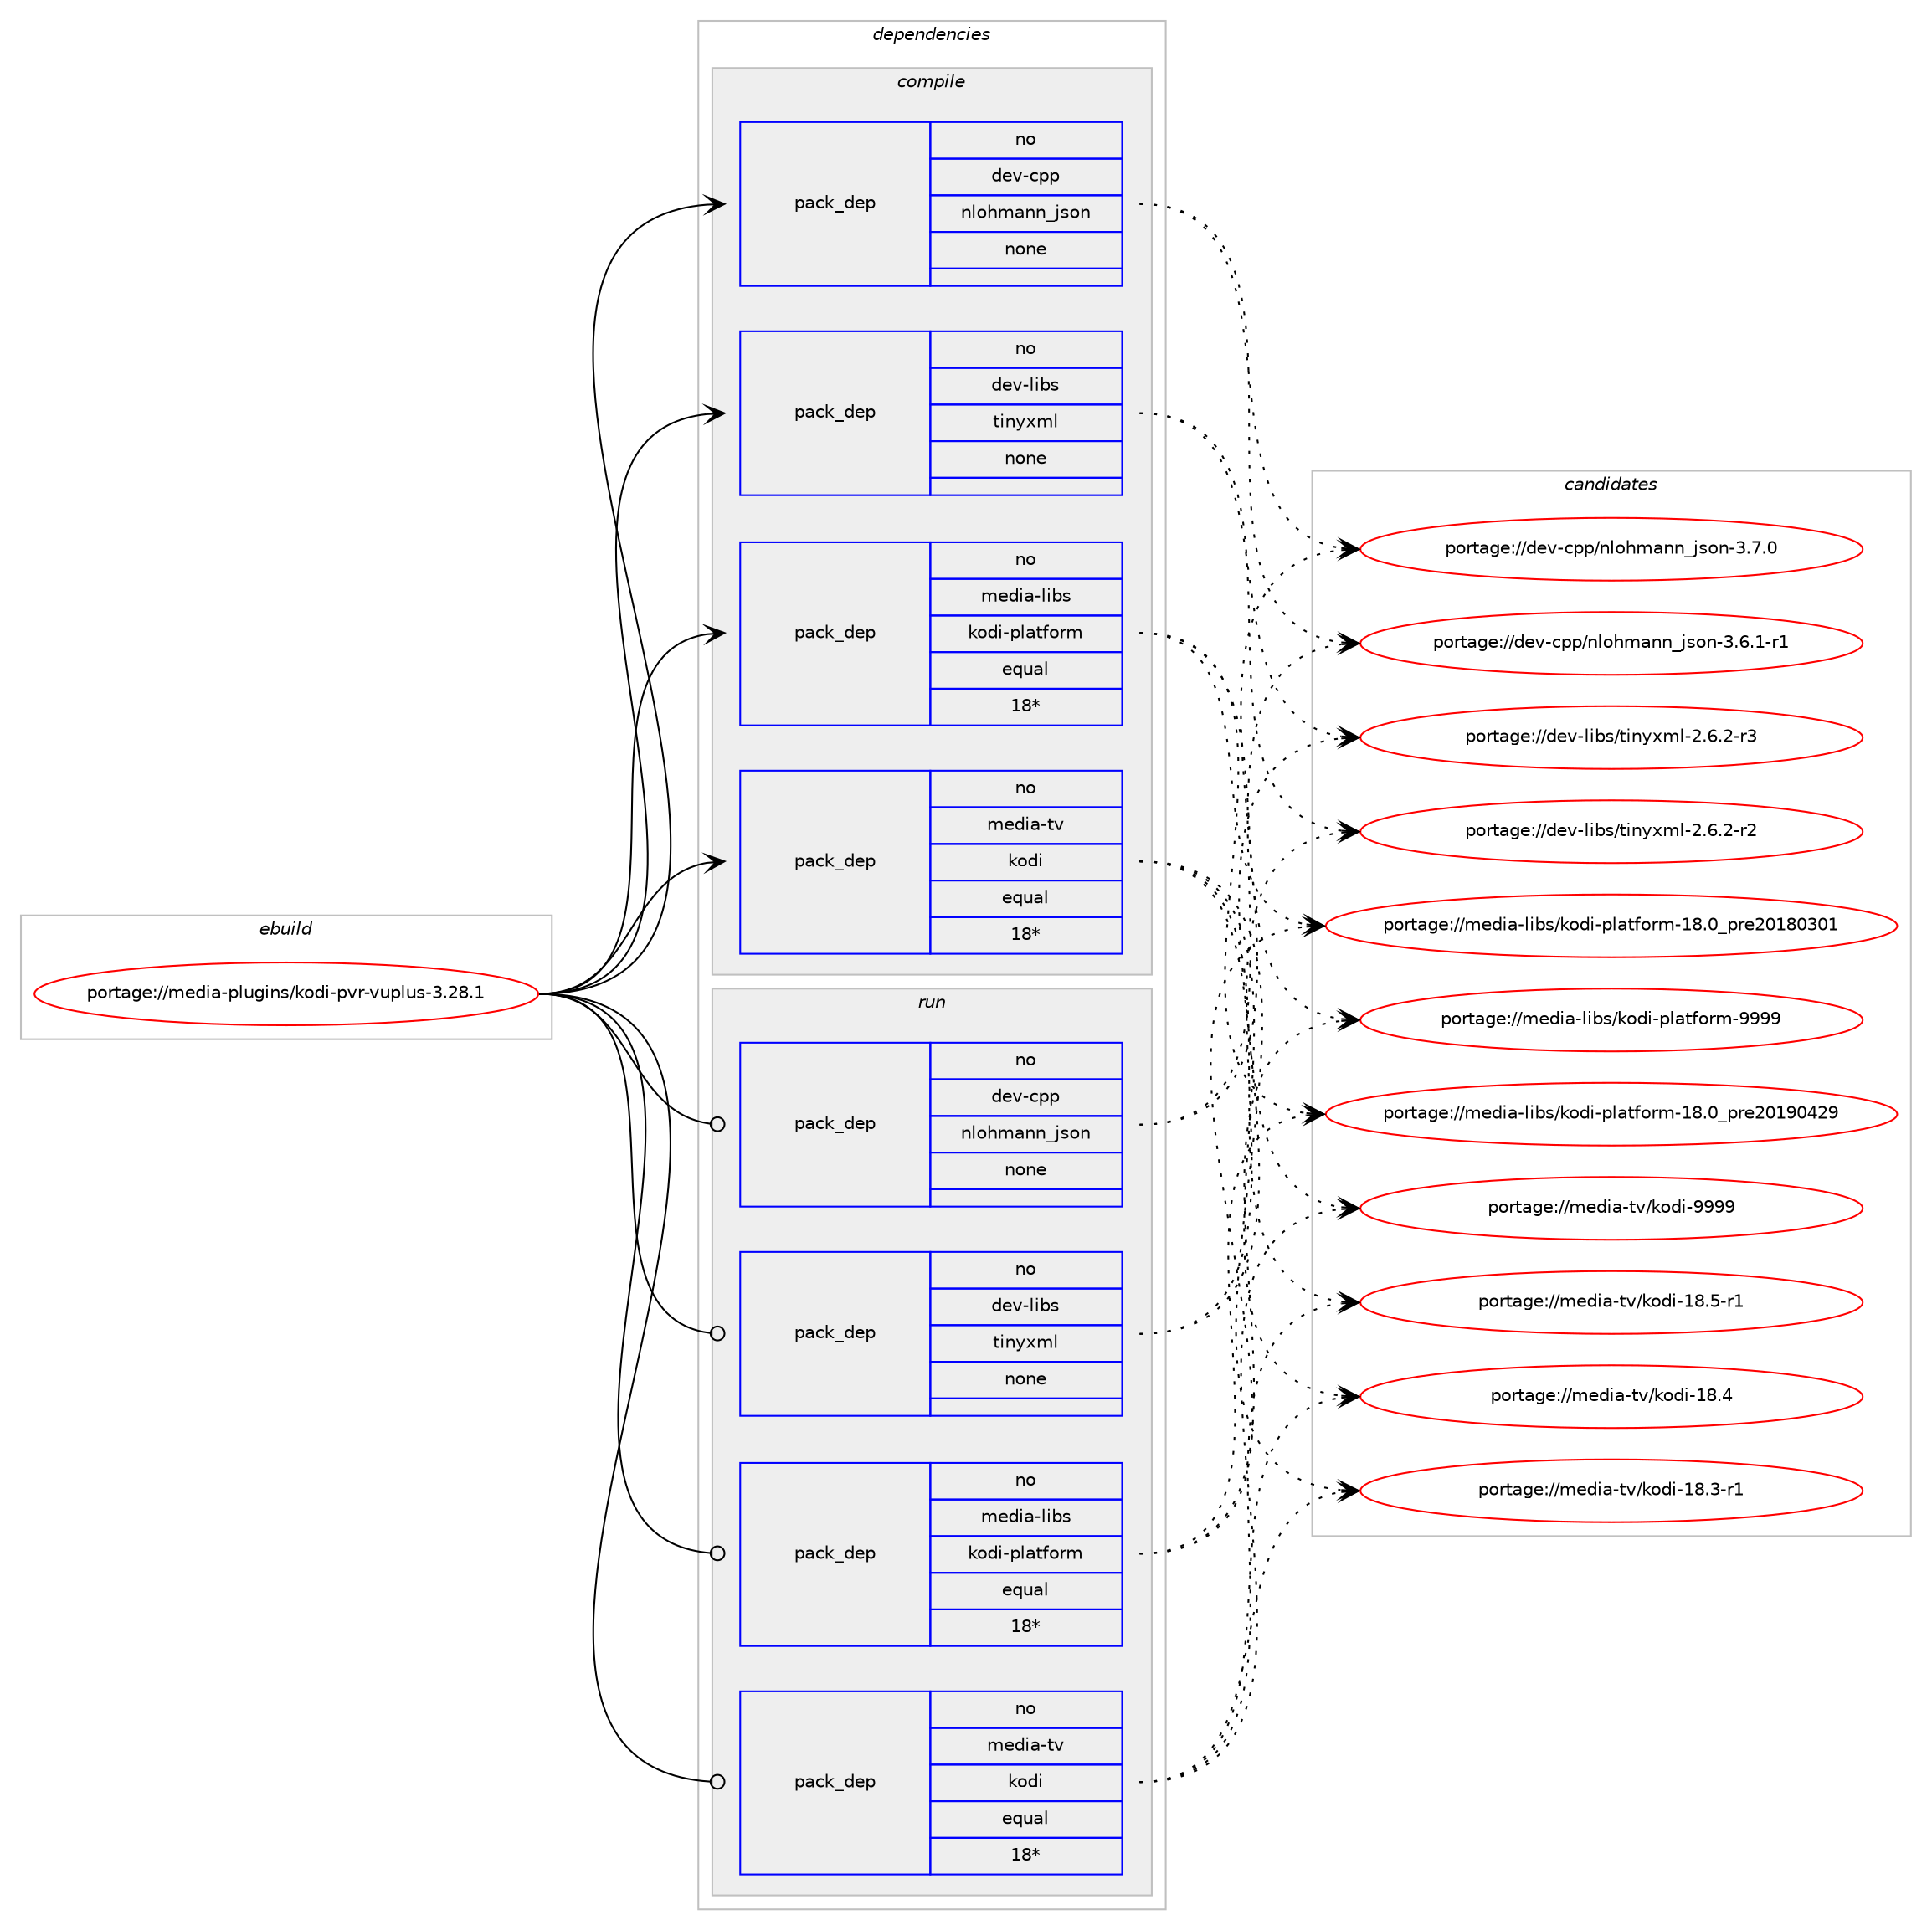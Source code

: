 digraph prolog {

# *************
# Graph options
# *************

newrank=true;
concentrate=true;
compound=true;
graph [rankdir=LR,fontname=Helvetica,fontsize=10,ranksep=1.5];#, ranksep=2.5, nodesep=0.2];
edge  [arrowhead=vee];
node  [fontname=Helvetica,fontsize=10];

# **********
# The ebuild
# **********

subgraph cluster_leftcol {
color=gray;
rank=same;
label=<<i>ebuild</i>>;
id [label="portage://media-plugins/kodi-pvr-vuplus-3.28.1", color=red, width=4, href="../media-plugins/kodi-pvr-vuplus-3.28.1.svg"];
}

# ****************
# The dependencies
# ****************

subgraph cluster_midcol {
color=gray;
label=<<i>dependencies</i>>;
subgraph cluster_compile {
fillcolor="#eeeeee";
style=filled;
label=<<i>compile</i>>;
subgraph pack151977 {
dependency200201 [label=<<TABLE BORDER="0" CELLBORDER="1" CELLSPACING="0" CELLPADDING="4" WIDTH="220"><TR><TD ROWSPAN="6" CELLPADDING="30">pack_dep</TD></TR><TR><TD WIDTH="110">no</TD></TR><TR><TD>dev-cpp</TD></TR><TR><TD>nlohmann_json</TD></TR><TR><TD>none</TD></TR><TR><TD></TD></TR></TABLE>>, shape=none, color=blue];
}
id:e -> dependency200201:w [weight=20,style="solid",arrowhead="vee"];
subgraph pack151978 {
dependency200202 [label=<<TABLE BORDER="0" CELLBORDER="1" CELLSPACING="0" CELLPADDING="4" WIDTH="220"><TR><TD ROWSPAN="6" CELLPADDING="30">pack_dep</TD></TR><TR><TD WIDTH="110">no</TD></TR><TR><TD>dev-libs</TD></TR><TR><TD>tinyxml</TD></TR><TR><TD>none</TD></TR><TR><TD></TD></TR></TABLE>>, shape=none, color=blue];
}
id:e -> dependency200202:w [weight=20,style="solid",arrowhead="vee"];
subgraph pack151979 {
dependency200203 [label=<<TABLE BORDER="0" CELLBORDER="1" CELLSPACING="0" CELLPADDING="4" WIDTH="220"><TR><TD ROWSPAN="6" CELLPADDING="30">pack_dep</TD></TR><TR><TD WIDTH="110">no</TD></TR><TR><TD>media-libs</TD></TR><TR><TD>kodi-platform</TD></TR><TR><TD>equal</TD></TR><TR><TD>18*</TD></TR></TABLE>>, shape=none, color=blue];
}
id:e -> dependency200203:w [weight=20,style="solid",arrowhead="vee"];
subgraph pack151980 {
dependency200204 [label=<<TABLE BORDER="0" CELLBORDER="1" CELLSPACING="0" CELLPADDING="4" WIDTH="220"><TR><TD ROWSPAN="6" CELLPADDING="30">pack_dep</TD></TR><TR><TD WIDTH="110">no</TD></TR><TR><TD>media-tv</TD></TR><TR><TD>kodi</TD></TR><TR><TD>equal</TD></TR><TR><TD>18*</TD></TR></TABLE>>, shape=none, color=blue];
}
id:e -> dependency200204:w [weight=20,style="solid",arrowhead="vee"];
}
subgraph cluster_compileandrun {
fillcolor="#eeeeee";
style=filled;
label=<<i>compile and run</i>>;
}
subgraph cluster_run {
fillcolor="#eeeeee";
style=filled;
label=<<i>run</i>>;
subgraph pack151981 {
dependency200205 [label=<<TABLE BORDER="0" CELLBORDER="1" CELLSPACING="0" CELLPADDING="4" WIDTH="220"><TR><TD ROWSPAN="6" CELLPADDING="30">pack_dep</TD></TR><TR><TD WIDTH="110">no</TD></TR><TR><TD>dev-cpp</TD></TR><TR><TD>nlohmann_json</TD></TR><TR><TD>none</TD></TR><TR><TD></TD></TR></TABLE>>, shape=none, color=blue];
}
id:e -> dependency200205:w [weight=20,style="solid",arrowhead="odot"];
subgraph pack151982 {
dependency200206 [label=<<TABLE BORDER="0" CELLBORDER="1" CELLSPACING="0" CELLPADDING="4" WIDTH="220"><TR><TD ROWSPAN="6" CELLPADDING="30">pack_dep</TD></TR><TR><TD WIDTH="110">no</TD></TR><TR><TD>dev-libs</TD></TR><TR><TD>tinyxml</TD></TR><TR><TD>none</TD></TR><TR><TD></TD></TR></TABLE>>, shape=none, color=blue];
}
id:e -> dependency200206:w [weight=20,style="solid",arrowhead="odot"];
subgraph pack151983 {
dependency200207 [label=<<TABLE BORDER="0" CELLBORDER="1" CELLSPACING="0" CELLPADDING="4" WIDTH="220"><TR><TD ROWSPAN="6" CELLPADDING="30">pack_dep</TD></TR><TR><TD WIDTH="110">no</TD></TR><TR><TD>media-libs</TD></TR><TR><TD>kodi-platform</TD></TR><TR><TD>equal</TD></TR><TR><TD>18*</TD></TR></TABLE>>, shape=none, color=blue];
}
id:e -> dependency200207:w [weight=20,style="solid",arrowhead="odot"];
subgraph pack151984 {
dependency200208 [label=<<TABLE BORDER="0" CELLBORDER="1" CELLSPACING="0" CELLPADDING="4" WIDTH="220"><TR><TD ROWSPAN="6" CELLPADDING="30">pack_dep</TD></TR><TR><TD WIDTH="110">no</TD></TR><TR><TD>media-tv</TD></TR><TR><TD>kodi</TD></TR><TR><TD>equal</TD></TR><TR><TD>18*</TD></TR></TABLE>>, shape=none, color=blue];
}
id:e -> dependency200208:w [weight=20,style="solid",arrowhead="odot"];
}
}

# **************
# The candidates
# **************

subgraph cluster_choices {
rank=same;
color=gray;
label=<<i>candidates</i>>;

subgraph choice151977 {
color=black;
nodesep=1;
choice1001011184599112112471101081111041099711011095106115111110455146554648 [label="portage://dev-cpp/nlohmann_json-3.7.0", color=red, width=4,href="../dev-cpp/nlohmann_json-3.7.0.svg"];
choice10010111845991121124711010811110410997110110951061151111104551465446494511449 [label="portage://dev-cpp/nlohmann_json-3.6.1-r1", color=red, width=4,href="../dev-cpp/nlohmann_json-3.6.1-r1.svg"];
dependency200201:e -> choice1001011184599112112471101081111041099711011095106115111110455146554648:w [style=dotted,weight="100"];
dependency200201:e -> choice10010111845991121124711010811110410997110110951061151111104551465446494511449:w [style=dotted,weight="100"];
}
subgraph choice151978 {
color=black;
nodesep=1;
choice1001011184510810598115471161051101211201091084550465446504511451 [label="portage://dev-libs/tinyxml-2.6.2-r3", color=red, width=4,href="../dev-libs/tinyxml-2.6.2-r3.svg"];
choice1001011184510810598115471161051101211201091084550465446504511450 [label="portage://dev-libs/tinyxml-2.6.2-r2", color=red, width=4,href="../dev-libs/tinyxml-2.6.2-r2.svg"];
dependency200202:e -> choice1001011184510810598115471161051101211201091084550465446504511451:w [style=dotted,weight="100"];
dependency200202:e -> choice1001011184510810598115471161051101211201091084550465446504511450:w [style=dotted,weight="100"];
}
subgraph choice151979 {
color=black;
nodesep=1;
choice1091011001059745108105981154710711110010545112108971161021111141094557575757 [label="portage://media-libs/kodi-platform-9999", color=red, width=4,href="../media-libs/kodi-platform-9999.svg"];
choice1091011001059745108105981154710711110010545112108971161021111141094549564648951121141015048495748525057 [label="portage://media-libs/kodi-platform-18.0_pre20190429", color=red, width=4,href="../media-libs/kodi-platform-18.0_pre20190429.svg"];
choice1091011001059745108105981154710711110010545112108971161021111141094549564648951121141015048495648514849 [label="portage://media-libs/kodi-platform-18.0_pre20180301", color=red, width=4,href="../media-libs/kodi-platform-18.0_pre20180301.svg"];
dependency200203:e -> choice1091011001059745108105981154710711110010545112108971161021111141094557575757:w [style=dotted,weight="100"];
dependency200203:e -> choice1091011001059745108105981154710711110010545112108971161021111141094549564648951121141015048495748525057:w [style=dotted,weight="100"];
dependency200203:e -> choice1091011001059745108105981154710711110010545112108971161021111141094549564648951121141015048495648514849:w [style=dotted,weight="100"];
}
subgraph choice151980 {
color=black;
nodesep=1;
choice1091011001059745116118471071111001054557575757 [label="portage://media-tv/kodi-9999", color=red, width=4,href="../media-tv/kodi-9999.svg"];
choice10910110010597451161184710711110010545495646534511449 [label="portage://media-tv/kodi-18.5-r1", color=red, width=4,href="../media-tv/kodi-18.5-r1.svg"];
choice1091011001059745116118471071111001054549564652 [label="portage://media-tv/kodi-18.4", color=red, width=4,href="../media-tv/kodi-18.4.svg"];
choice10910110010597451161184710711110010545495646514511449 [label="portage://media-tv/kodi-18.3-r1", color=red, width=4,href="../media-tv/kodi-18.3-r1.svg"];
dependency200204:e -> choice1091011001059745116118471071111001054557575757:w [style=dotted,weight="100"];
dependency200204:e -> choice10910110010597451161184710711110010545495646534511449:w [style=dotted,weight="100"];
dependency200204:e -> choice1091011001059745116118471071111001054549564652:w [style=dotted,weight="100"];
dependency200204:e -> choice10910110010597451161184710711110010545495646514511449:w [style=dotted,weight="100"];
}
subgraph choice151981 {
color=black;
nodesep=1;
choice1001011184599112112471101081111041099711011095106115111110455146554648 [label="portage://dev-cpp/nlohmann_json-3.7.0", color=red, width=4,href="../dev-cpp/nlohmann_json-3.7.0.svg"];
choice10010111845991121124711010811110410997110110951061151111104551465446494511449 [label="portage://dev-cpp/nlohmann_json-3.6.1-r1", color=red, width=4,href="../dev-cpp/nlohmann_json-3.6.1-r1.svg"];
dependency200205:e -> choice1001011184599112112471101081111041099711011095106115111110455146554648:w [style=dotted,weight="100"];
dependency200205:e -> choice10010111845991121124711010811110410997110110951061151111104551465446494511449:w [style=dotted,weight="100"];
}
subgraph choice151982 {
color=black;
nodesep=1;
choice1001011184510810598115471161051101211201091084550465446504511451 [label="portage://dev-libs/tinyxml-2.6.2-r3", color=red, width=4,href="../dev-libs/tinyxml-2.6.2-r3.svg"];
choice1001011184510810598115471161051101211201091084550465446504511450 [label="portage://dev-libs/tinyxml-2.6.2-r2", color=red, width=4,href="../dev-libs/tinyxml-2.6.2-r2.svg"];
dependency200206:e -> choice1001011184510810598115471161051101211201091084550465446504511451:w [style=dotted,weight="100"];
dependency200206:e -> choice1001011184510810598115471161051101211201091084550465446504511450:w [style=dotted,weight="100"];
}
subgraph choice151983 {
color=black;
nodesep=1;
choice1091011001059745108105981154710711110010545112108971161021111141094557575757 [label="portage://media-libs/kodi-platform-9999", color=red, width=4,href="../media-libs/kodi-platform-9999.svg"];
choice1091011001059745108105981154710711110010545112108971161021111141094549564648951121141015048495748525057 [label="portage://media-libs/kodi-platform-18.0_pre20190429", color=red, width=4,href="../media-libs/kodi-platform-18.0_pre20190429.svg"];
choice1091011001059745108105981154710711110010545112108971161021111141094549564648951121141015048495648514849 [label="portage://media-libs/kodi-platform-18.0_pre20180301", color=red, width=4,href="../media-libs/kodi-platform-18.0_pre20180301.svg"];
dependency200207:e -> choice1091011001059745108105981154710711110010545112108971161021111141094557575757:w [style=dotted,weight="100"];
dependency200207:e -> choice1091011001059745108105981154710711110010545112108971161021111141094549564648951121141015048495748525057:w [style=dotted,weight="100"];
dependency200207:e -> choice1091011001059745108105981154710711110010545112108971161021111141094549564648951121141015048495648514849:w [style=dotted,weight="100"];
}
subgraph choice151984 {
color=black;
nodesep=1;
choice1091011001059745116118471071111001054557575757 [label="portage://media-tv/kodi-9999", color=red, width=4,href="../media-tv/kodi-9999.svg"];
choice10910110010597451161184710711110010545495646534511449 [label="portage://media-tv/kodi-18.5-r1", color=red, width=4,href="../media-tv/kodi-18.5-r1.svg"];
choice1091011001059745116118471071111001054549564652 [label="portage://media-tv/kodi-18.4", color=red, width=4,href="../media-tv/kodi-18.4.svg"];
choice10910110010597451161184710711110010545495646514511449 [label="portage://media-tv/kodi-18.3-r1", color=red, width=4,href="../media-tv/kodi-18.3-r1.svg"];
dependency200208:e -> choice1091011001059745116118471071111001054557575757:w [style=dotted,weight="100"];
dependency200208:e -> choice10910110010597451161184710711110010545495646534511449:w [style=dotted,weight="100"];
dependency200208:e -> choice1091011001059745116118471071111001054549564652:w [style=dotted,weight="100"];
dependency200208:e -> choice10910110010597451161184710711110010545495646514511449:w [style=dotted,weight="100"];
}
}

}
